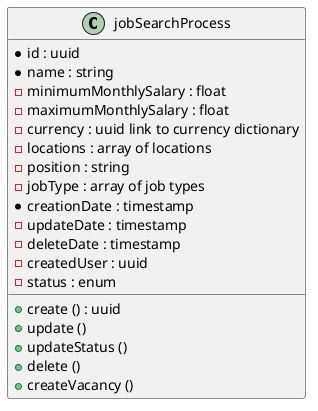 @startuml "jobSearchProcess class diagram"

    class jobSearchProcess {
        * id : uuid
        * name : string
        - minimumMonthlySalary : float
        - maximumMonthlySalary : float
        - currency : uuid link to currency dictionary
        - locations : array of locations
        - position : string
        - jobType : array of job types
        * creationDate : timestamp
        - updateDate : timestamp
        - deleteDate : timestamp
        - createdUser : uuid
        - status : enum
        + create () : uuid
        + update ()
        + updateStatus ()
        + delete ()
        + createVacancy ()
    }

@enduml